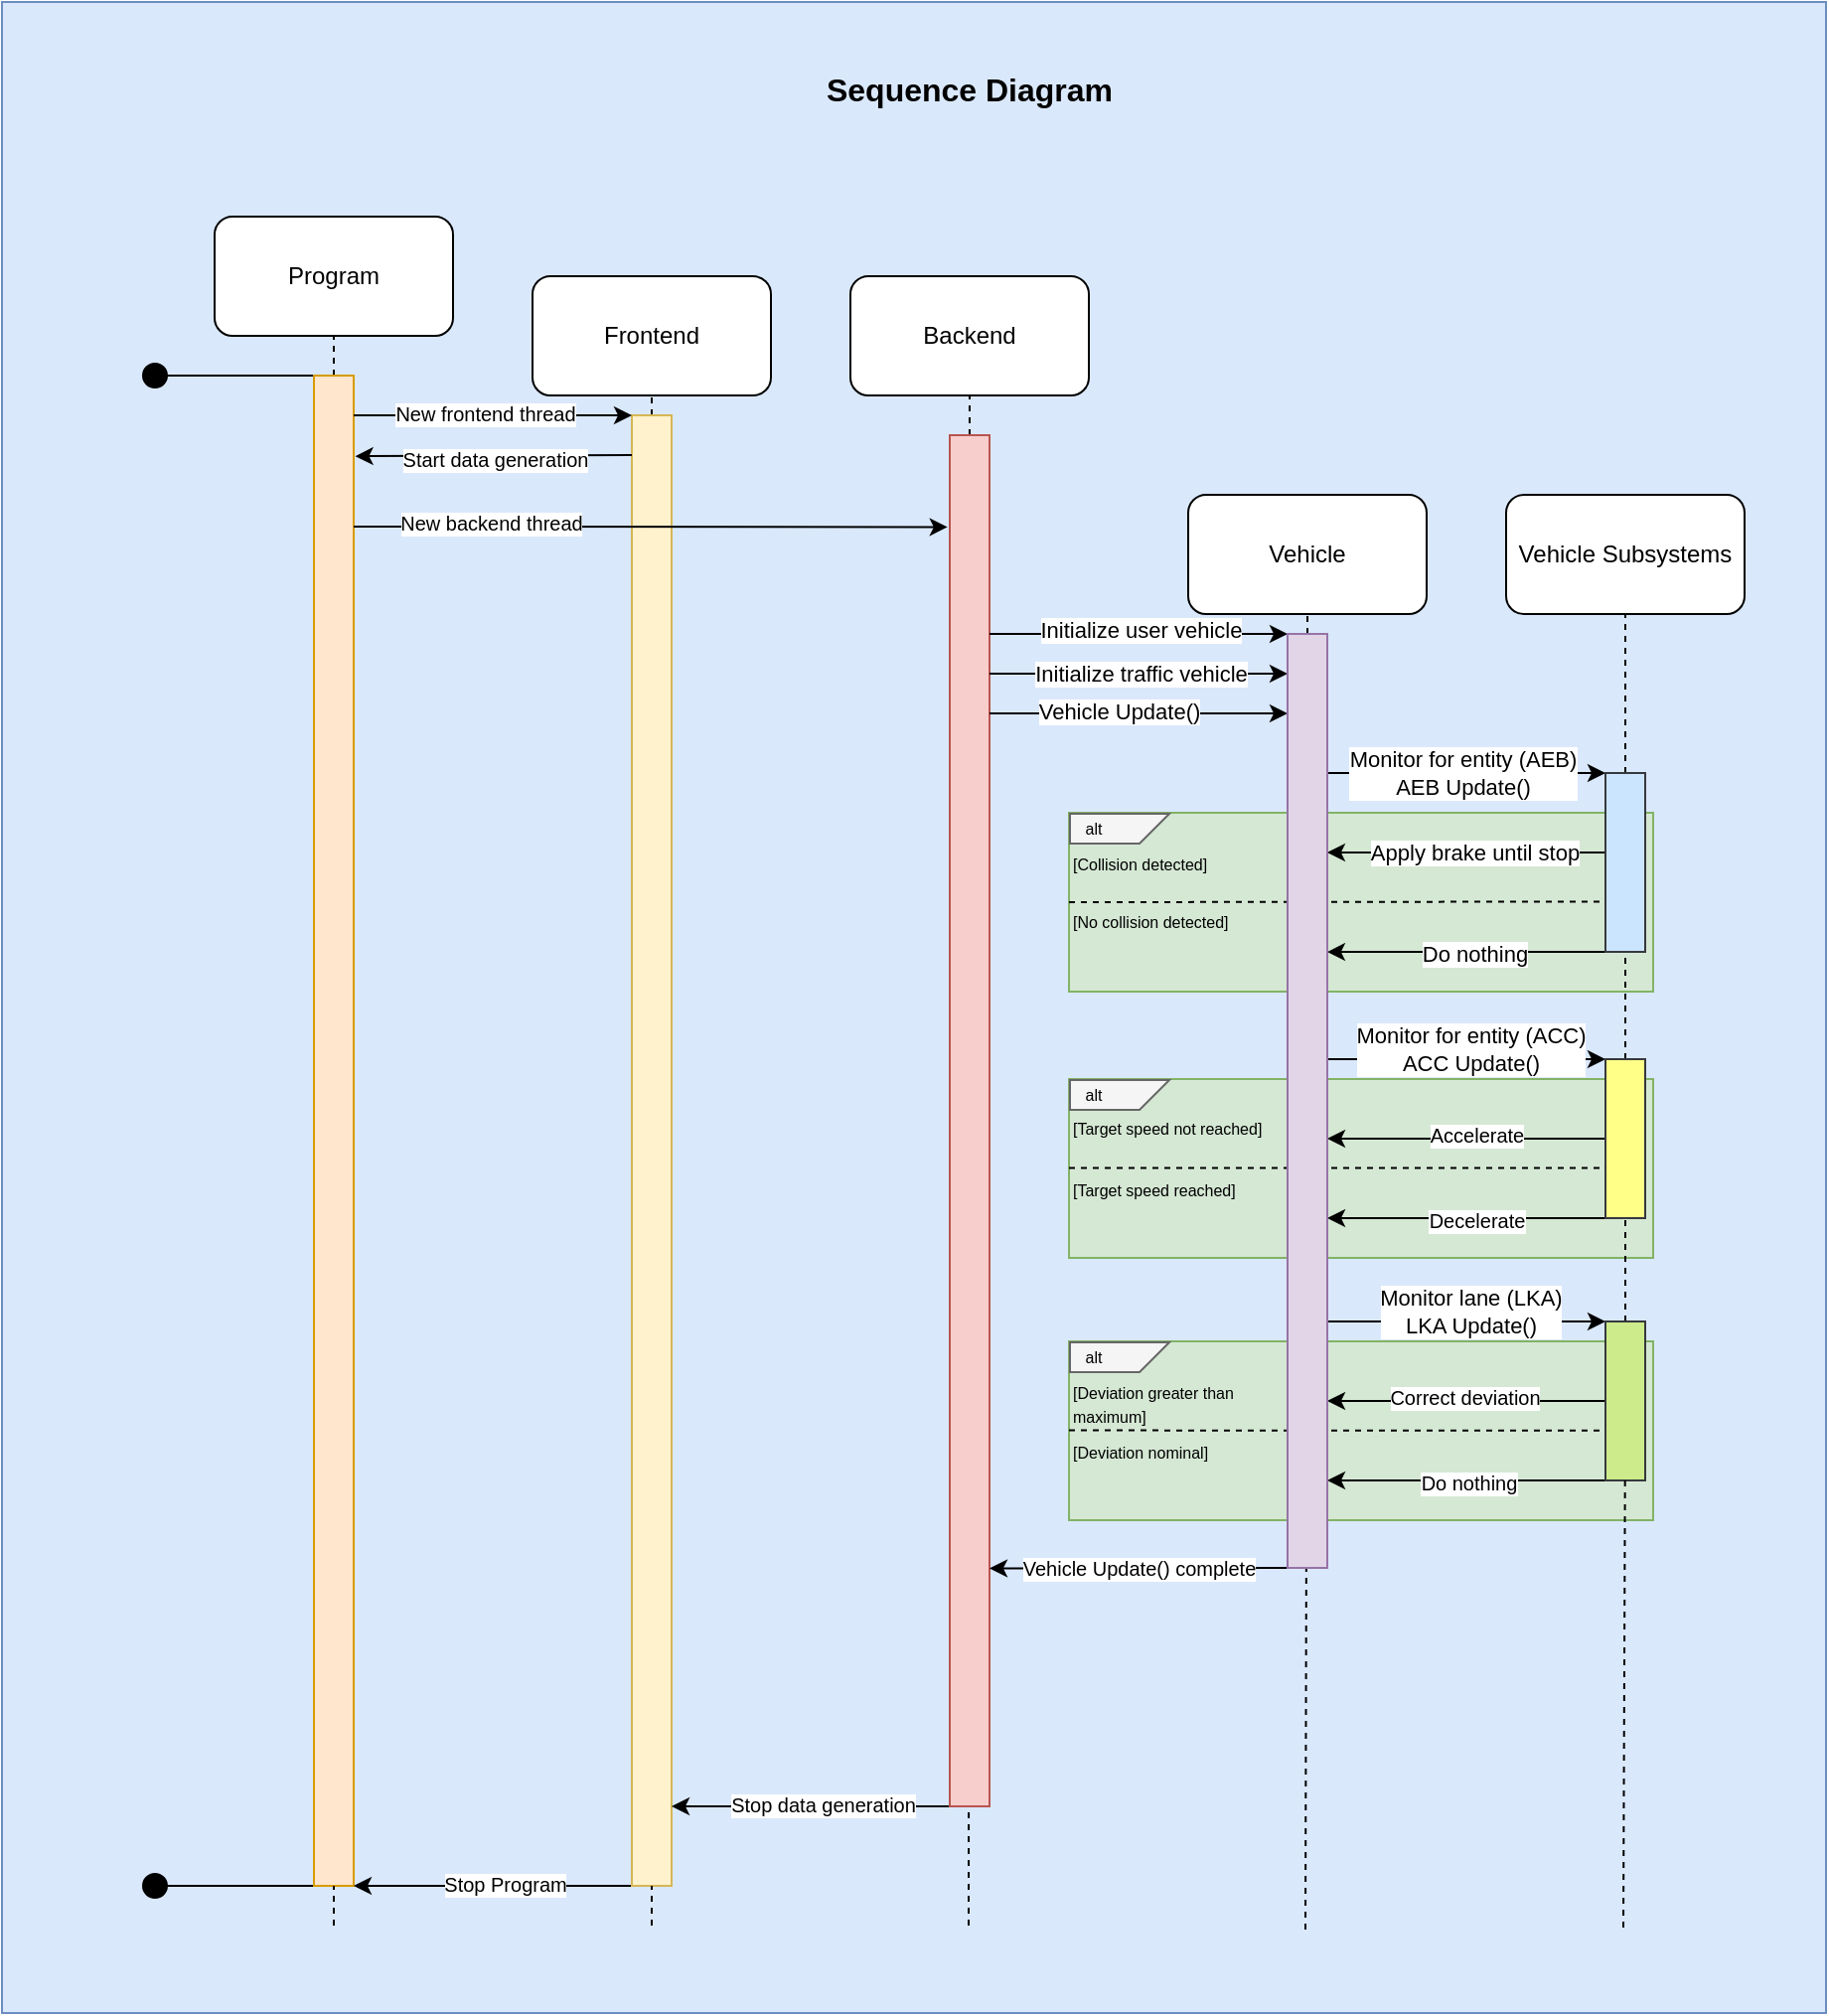 <mxfile version="20.3.0" type="device"><diagram id="_6zH2FbPHHOmtKNRV1mQ" name="Page-1"><mxGraphModel dx="3253" dy="1432" grid="1" gridSize="1" guides="1" tooltips="1" connect="1" arrows="1" fold="1" page="1" pageScale="1" pageWidth="827" pageHeight="1169" math="0" shadow="0"><root><mxCell id="0"/><mxCell id="1" parent="0"/><mxCell id="x0pud7VRjI4DQSaybGjn-161" value="" style="rounded=0;whiteSpace=wrap;html=1;fontSize=10;fillColor=#dae8fc;strokeColor=#6c8ebf;" vertex="1" parent="1"><mxGeometry x="-297" y="2" width="918" height="1012" as="geometry"/></mxCell><mxCell id="x0pud7VRjI4DQSaybGjn-93" value="" style="group" vertex="1" connectable="0" parent="1"><mxGeometry x="240" y="544" width="294" height="90" as="geometry"/></mxCell><mxCell id="x0pud7VRjI4DQSaybGjn-89" value="" style="rounded=0;whiteSpace=wrap;html=1;fontSize=11;fillColor=#d5e8d4;strokeColor=#82b366;" vertex="1" parent="x0pud7VRjI4DQSaybGjn-93"><mxGeometry width="294" height="90" as="geometry"/></mxCell><mxCell id="x0pud7VRjI4DQSaybGjn-90" value="" style="endArrow=none;dashed=1;html=1;rounded=0;strokeWidth=1;fontSize=10;jumpSize=6;entryX=0.982;entryY=0.684;entryDx=0;entryDy=0;exitX=0;exitY=0.5;exitDx=0;exitDy=0;entryPerimeter=0;" edge="1" parent="x0pud7VRjI4DQSaybGjn-93" target="x0pud7VRjI4DQSaybGjn-152"><mxGeometry width="50" height="50" relative="1" as="geometry"><mxPoint y="44.8" as="sourcePoint"/><mxPoint x="294" y="44.8" as="targetPoint"/></mxGeometry></mxCell><mxCell id="x0pud7VRjI4DQSaybGjn-91" value="&lt;font style=&quot;font-size: 8px;&quot;&gt;[Target speed reached]&lt;/font&gt;" style="text;html=1;strokeColor=none;fillColor=none;align=left;verticalAlign=middle;whiteSpace=wrap;rounded=0;fontSize=10;" vertex="1" parent="x0pud7VRjI4DQSaybGjn-93"><mxGeometry y="50" width="100" height="10" as="geometry"/></mxCell><mxCell id="x0pud7VRjI4DQSaybGjn-92" value="[Target speed not reached]" style="text;html=1;strokeColor=none;fillColor=none;align=left;verticalAlign=middle;whiteSpace=wrap;rounded=0;fontSize=8;" vertex="1" parent="x0pud7VRjI4DQSaybGjn-93"><mxGeometry y="20" width="100" height="10" as="geometry"/></mxCell><mxCell id="x0pud7VRjI4DQSaybGjn-142" value="" style="shape=card;whiteSpace=wrap;html=1;fontSize=8;rotation=-90;flipV=1;fillColor=#f5f5f5;strokeColor=#666666;fontColor=#333333;" vertex="1" parent="x0pud7VRjI4DQSaybGjn-93"><mxGeometry x="18" y="-17" width="15" height="50" as="geometry"/></mxCell><mxCell id="x0pud7VRjI4DQSaybGjn-145" value="alt" style="text;html=1;strokeColor=none;fillColor=none;align=center;verticalAlign=middle;whiteSpace=wrap;rounded=0;fontSize=8;" vertex="1" parent="x0pud7VRjI4DQSaybGjn-93"><mxGeometry y="4.5" width="24.5" height="7" as="geometry"/></mxCell><mxCell id="x0pud7VRjI4DQSaybGjn-70" value="" style="rounded=0;whiteSpace=wrap;html=1;fontSize=11;fillColor=#d5e8d4;strokeColor=#82b366;" vertex="1" parent="1"><mxGeometry x="240" y="410" width="294" height="90" as="geometry"/></mxCell><mxCell id="x0pud7VRjI4DQSaybGjn-1" value="Vehicle" style="rounded=1;whiteSpace=wrap;html=1;" vertex="1" parent="1"><mxGeometry x="300" y="250" width="120" height="60" as="geometry"/></mxCell><mxCell id="x0pud7VRjI4DQSaybGjn-5" value="Frontend" style="rounded=1;whiteSpace=wrap;html=1;" vertex="1" parent="1"><mxGeometry x="-30" y="140" width="120" height="60" as="geometry"/></mxCell><mxCell id="x0pud7VRjI4DQSaybGjn-8" value="" style="endArrow=none;dashed=1;html=1;strokeWidth=1;rounded=0;entryX=0.5;entryY=1;entryDx=0;entryDy=0;jumpSize=6;startArrow=none;" edge="1" parent="1" source="x0pud7VRjI4DQSaybGjn-132" target="x0pud7VRjI4DQSaybGjn-5"><mxGeometry width="50" height="50" relative="1" as="geometry"><mxPoint x="30" y="970" as="sourcePoint"/><mxPoint x="50" y="230" as="targetPoint"/></mxGeometry></mxCell><mxCell id="x0pud7VRjI4DQSaybGjn-10" value="" style="endArrow=none;dashed=1;html=1;strokeWidth=1;rounded=0;jumpSize=6;startArrow=none;" edge="1" parent="1" source="x0pud7VRjI4DQSaybGjn-135"><mxGeometry width="50" height="50" relative="1" as="geometry"><mxPoint x="359.5" y="1060" as="sourcePoint"/><mxPoint x="360" y="310" as="targetPoint"/></mxGeometry></mxCell><mxCell id="x0pud7VRjI4DQSaybGjn-30" value="Backend" style="rounded=1;whiteSpace=wrap;html=1;" vertex="1" parent="1"><mxGeometry x="130" y="140" width="120" height="60" as="geometry"/></mxCell><mxCell id="x0pud7VRjI4DQSaybGjn-31" value="" style="endArrow=none;dashed=1;html=1;strokeWidth=1;rounded=0;jumpSize=6;" edge="1" parent="1"><mxGeometry width="50" height="50" relative="1" as="geometry"><mxPoint x="189.5" y="970" as="sourcePoint"/><mxPoint x="190" y="200" as="targetPoint"/></mxGeometry></mxCell><mxCell id="x0pud7VRjI4DQSaybGjn-56" value="Vehicle Subsystems" style="rounded=1;whiteSpace=wrap;html=1;" vertex="1" parent="1"><mxGeometry x="460" y="250" width="120" height="60" as="geometry"/></mxCell><mxCell id="x0pud7VRjI4DQSaybGjn-62" value="" style="endArrow=classic;html=1;rounded=0;strokeWidth=1;fontSize=11;jumpSize=6;entryX=0;entryY=0;entryDx=0;entryDy=0;" edge="1" parent="1" target="x0pud7VRjI4DQSaybGjn-148"><mxGeometry width="50" height="50" relative="1" as="geometry"><mxPoint x="360" y="390" as="sourcePoint"/><mxPoint x="520" y="390" as="targetPoint"/></mxGeometry></mxCell><mxCell id="x0pud7VRjI4DQSaybGjn-63" value="Monitor for entity (AEB)&lt;br&gt;AEB Update()" style="edgeLabel;html=1;align=center;verticalAlign=middle;resizable=0;points=[];fontSize=11;" vertex="1" connectable="0" parent="x0pud7VRjI4DQSaybGjn-62"><mxGeometry x="-0.41" y="-2" relative="1" as="geometry"><mxPoint x="33" y="-2" as="offset"/></mxGeometry></mxCell><mxCell id="x0pud7VRjI4DQSaybGjn-64" value="" style="endArrow=classic;html=1;rounded=0;strokeWidth=1;fontSize=11;jumpSize=6;entryX=0.442;entryY=0.222;entryDx=0;entryDy=0;entryPerimeter=0;" edge="1" parent="1" target="x0pud7VRjI4DQSaybGjn-70"><mxGeometry width="50" height="50" relative="1" as="geometry"><mxPoint x="520" y="430" as="sourcePoint"/><mxPoint x="360" y="430" as="targetPoint"/></mxGeometry></mxCell><mxCell id="x0pud7VRjI4DQSaybGjn-65" value="Apply brake until stop" style="edgeLabel;html=1;align=center;verticalAlign=middle;resizable=0;points=[];fontSize=11;" vertex="1" connectable="0" parent="x0pud7VRjI4DQSaybGjn-64"><mxGeometry x="-0.173" relative="1" as="geometry"><mxPoint x="-14" as="offset"/></mxGeometry></mxCell><mxCell id="x0pud7VRjI4DQSaybGjn-66" value="" style="endArrow=classic;html=1;rounded=0;strokeWidth=1;fontSize=11;jumpSize=6;entryX=0.442;entryY=0.778;entryDx=0;entryDy=0;entryPerimeter=0;" edge="1" parent="1" target="x0pud7VRjI4DQSaybGjn-70"><mxGeometry width="50" height="50" relative="1" as="geometry"><mxPoint x="520" y="480" as="sourcePoint"/><mxPoint x="360" y="480" as="targetPoint"/><Array as="points"><mxPoint x="440" y="480"/></Array></mxGeometry></mxCell><mxCell id="x0pud7VRjI4DQSaybGjn-67" value="Do nothing" style="edgeLabel;html=1;align=center;verticalAlign=middle;resizable=0;points=[];fontSize=11;" vertex="1" connectable="0" parent="x0pud7VRjI4DQSaybGjn-66"><mxGeometry x="-0.209" y="1" relative="1" as="geometry"><mxPoint x="-17" as="offset"/></mxGeometry></mxCell><mxCell id="x0pud7VRjI4DQSaybGjn-68" value="" style="endArrow=classic;html=1;rounded=0;strokeWidth=1;fontSize=11;jumpSize=6;entryX=0;entryY=0;entryDx=0;entryDy=0;" edge="1" parent="1" target="x0pud7VRjI4DQSaybGjn-152"><mxGeometry width="50" height="50" relative="1" as="geometry"><mxPoint x="370" y="534" as="sourcePoint"/><mxPoint x="520" y="534" as="targetPoint"/></mxGeometry></mxCell><mxCell id="x0pud7VRjI4DQSaybGjn-69" value="Monitor for entity (ACC)&lt;br&gt;ACC Update()" style="edgeLabel;html=1;align=center;verticalAlign=middle;resizable=0;points=[];fontSize=11;" vertex="1" connectable="0" parent="x0pud7VRjI4DQSaybGjn-68"><mxGeometry x="-0.184" relative="1" as="geometry"><mxPoint x="15" y="-5" as="offset"/></mxGeometry></mxCell><mxCell id="x0pud7VRjI4DQSaybGjn-71" value="&lt;font style=&quot;font-size: 8px;&quot;&gt;[Collision detected]&lt;/font&gt;" style="text;html=1;strokeColor=none;fillColor=none;align=left;verticalAlign=middle;whiteSpace=wrap;rounded=0;fontSize=10;" vertex="1" parent="1"><mxGeometry x="240" y="430" width="90" height="10" as="geometry"/></mxCell><mxCell id="x0pud7VRjI4DQSaybGjn-72" value="[No collision detected]" style="text;html=1;strokeColor=none;fillColor=none;align=left;verticalAlign=middle;whiteSpace=wrap;rounded=0;fontSize=8;" vertex="1" parent="1"><mxGeometry x="240" y="460" width="90" height="10" as="geometry"/></mxCell><mxCell id="x0pud7VRjI4DQSaybGjn-73" value="" style="endArrow=none;dashed=1;html=1;rounded=0;strokeWidth=1;fontSize=10;jumpSize=6;entryX=0.943;entryY=0.719;entryDx=0;entryDy=0;exitX=0;exitY=0.5;exitDx=0;exitDy=0;entryPerimeter=0;" edge="1" parent="1" source="x0pud7VRjI4DQSaybGjn-70" target="x0pud7VRjI4DQSaybGjn-148"><mxGeometry width="50" height="50" relative="1" as="geometry"><mxPoint x="290" y="490" as="sourcePoint"/><mxPoint x="340" y="440" as="targetPoint"/></mxGeometry></mxCell><mxCell id="x0pud7VRjI4DQSaybGjn-85" value="" style="endArrow=classic;html=1;rounded=0;strokeColor=default;strokeWidth=1;fontSize=10;jumpSize=6;" edge="1" parent="1"><mxGeometry width="50" height="50" relative="1" as="geometry"><mxPoint x="520" y="574" as="sourcePoint"/><mxPoint x="370" y="574" as="targetPoint"/></mxGeometry></mxCell><mxCell id="x0pud7VRjI4DQSaybGjn-87" value="Accelerate" style="edgeLabel;html=1;align=center;verticalAlign=middle;resizable=0;points=[];fontSize=10;" vertex="1" connectable="0" parent="x0pud7VRjI4DQSaybGjn-85"><mxGeometry x="-0.13" y="-2" relative="1" as="geometry"><mxPoint x="-10" as="offset"/></mxGeometry></mxCell><mxCell id="x0pud7VRjI4DQSaybGjn-86" value="" style="endArrow=classic;html=1;rounded=0;strokeColor=default;strokeWidth=1;fontSize=10;jumpSize=6;" edge="1" parent="1"><mxGeometry width="50" height="50" relative="1" as="geometry"><mxPoint x="520" y="614" as="sourcePoint"/><mxPoint x="370" y="614" as="targetPoint"/></mxGeometry></mxCell><mxCell id="x0pud7VRjI4DQSaybGjn-88" value="Decelerate" style="edgeLabel;html=1;align=center;verticalAlign=middle;resizable=0;points=[];fontSize=10;" vertex="1" connectable="0" parent="x0pud7VRjI4DQSaybGjn-86"><mxGeometry x="0.105" y="1" relative="1" as="geometry"><mxPoint x="8" as="offset"/></mxGeometry></mxCell><mxCell id="x0pud7VRjI4DQSaybGjn-106" value="" style="group" vertex="1" connectable="0" parent="1"><mxGeometry x="240" y="676" width="294" height="90" as="geometry"/></mxCell><mxCell id="x0pud7VRjI4DQSaybGjn-107" value="" style="rounded=0;whiteSpace=wrap;html=1;fontSize=11;fillColor=#d5e8d4;strokeColor=#82b366;" vertex="1" parent="x0pud7VRjI4DQSaybGjn-106"><mxGeometry width="294" height="90" as="geometry"/></mxCell><mxCell id="x0pud7VRjI4DQSaybGjn-108" value="" style="endArrow=none;dashed=1;html=1;rounded=0;strokeWidth=1;fontSize=10;jumpSize=6;entryX=1.017;entryY=0.686;entryDx=0;entryDy=0;exitX=0;exitY=0.5;exitDx=0;exitDy=0;entryPerimeter=0;" edge="1" parent="x0pud7VRjI4DQSaybGjn-106" target="x0pud7VRjI4DQSaybGjn-153"><mxGeometry width="50" height="50" relative="1" as="geometry"><mxPoint y="44.8" as="sourcePoint"/><mxPoint x="294" y="44.8" as="targetPoint"/></mxGeometry></mxCell><mxCell id="x0pud7VRjI4DQSaybGjn-109" value="&lt;font style=&quot;font-size: 8px;&quot;&gt;[Deviation nominal]&lt;/font&gt;" style="text;html=1;strokeColor=none;fillColor=none;align=left;verticalAlign=middle;whiteSpace=wrap;rounded=0;fontSize=10;" vertex="1" parent="x0pud7VRjI4DQSaybGjn-106"><mxGeometry y="50" width="80" height="10" as="geometry"/></mxCell><mxCell id="x0pud7VRjI4DQSaybGjn-110" value="&lt;font style=&quot;font-size: 8px;&quot;&gt;[Deviation greater than maximum]&lt;/font&gt;" style="text;html=1;strokeColor=none;fillColor=none;align=left;verticalAlign=middle;whiteSpace=wrap;rounded=0;fontSize=10;" vertex="1" parent="x0pud7VRjI4DQSaybGjn-106"><mxGeometry y="26" width="120" height="10" as="geometry"/></mxCell><mxCell id="x0pud7VRjI4DQSaybGjn-141" value="" style="shape=card;whiteSpace=wrap;html=1;fontSize=8;rotation=-90;flipV=1;fillColor=#f5f5f5;strokeColor=#666666;fontColor=#333333;" vertex="1" parent="x0pud7VRjI4DQSaybGjn-106"><mxGeometry x="18" y="-17" width="15" height="50" as="geometry"/></mxCell><mxCell id="x0pud7VRjI4DQSaybGjn-146" value="alt" style="text;html=1;strokeColor=none;fillColor=none;align=center;verticalAlign=middle;whiteSpace=wrap;rounded=0;fontSize=8;" vertex="1" parent="x0pud7VRjI4DQSaybGjn-106"><mxGeometry y="4.5" width="24.5" height="7" as="geometry"/></mxCell><mxCell id="x0pud7VRjI4DQSaybGjn-111" value="" style="endArrow=classic;html=1;rounded=0;strokeWidth=1;fontSize=11;jumpSize=6;" edge="1" parent="1"><mxGeometry width="50" height="50" relative="1" as="geometry"><mxPoint x="370" y="666" as="sourcePoint"/><mxPoint x="510" y="666" as="targetPoint"/></mxGeometry></mxCell><mxCell id="x0pud7VRjI4DQSaybGjn-112" value="Monitor lane (LKA)&lt;br&gt;LKA Update()" style="edgeLabel;html=1;align=center;verticalAlign=middle;resizable=0;points=[];fontSize=11;" vertex="1" connectable="0" parent="x0pud7VRjI4DQSaybGjn-111"><mxGeometry x="-0.184" relative="1" as="geometry"><mxPoint x="15" y="-5" as="offset"/></mxGeometry></mxCell><mxCell id="x0pud7VRjI4DQSaybGjn-113" value="" style="endArrow=classic;html=1;rounded=0;strokeColor=default;strokeWidth=1;fontSize=10;jumpSize=6;" edge="1" parent="1"><mxGeometry width="50" height="50" relative="1" as="geometry"><mxPoint x="510" y="706" as="sourcePoint"/><mxPoint x="370" y="706" as="targetPoint"/></mxGeometry></mxCell><mxCell id="x0pud7VRjI4DQSaybGjn-114" value="Correct deviation" style="edgeLabel;html=1;align=center;verticalAlign=middle;resizable=0;points=[];fontSize=10;" vertex="1" connectable="0" parent="x0pud7VRjI4DQSaybGjn-113"><mxGeometry x="-0.13" y="-2" relative="1" as="geometry"><mxPoint x="-10" as="offset"/></mxGeometry></mxCell><mxCell id="x0pud7VRjI4DQSaybGjn-115" value="" style="endArrow=classic;html=1;rounded=0;strokeColor=default;strokeWidth=1;fontSize=10;jumpSize=6;" edge="1" parent="1"><mxGeometry width="50" height="50" relative="1" as="geometry"><mxPoint x="510" y="746" as="sourcePoint"/><mxPoint x="370" y="746" as="targetPoint"/></mxGeometry></mxCell><mxCell id="x0pud7VRjI4DQSaybGjn-116" value="Do nothing" style="edgeLabel;html=1;align=center;verticalAlign=middle;resizable=0;points=[];fontSize=10;" vertex="1" connectable="0" parent="x0pud7VRjI4DQSaybGjn-115"><mxGeometry x="0.105" y="1" relative="1" as="geometry"><mxPoint x="8" as="offset"/></mxGeometry></mxCell><mxCell id="x0pud7VRjI4DQSaybGjn-117" value="Program" style="rounded=1;whiteSpace=wrap;html=1;" vertex="1" parent="1"><mxGeometry x="-190" y="110" width="120" height="60" as="geometry"/></mxCell><mxCell id="x0pud7VRjI4DQSaybGjn-118" value="" style="endArrow=none;dashed=1;html=1;strokeWidth=1;rounded=0;entryX=0.5;entryY=1;entryDx=0;entryDy=0;jumpSize=6;startArrow=none;" edge="1" parent="1" target="x0pud7VRjI4DQSaybGjn-117" source="x0pud7VRjI4DQSaybGjn-130"><mxGeometry width="50" height="50" relative="1" as="geometry"><mxPoint x="-130" y="970.0" as="sourcePoint"/><mxPoint x="-110" y="230" as="targetPoint"/></mxGeometry></mxCell><mxCell id="x0pud7VRjI4DQSaybGjn-125" value="" style="endArrow=oval;html=1;rounded=0;strokeColor=default;strokeWidth=1;fontSize=10;jumpSize=6;endFill=1;startSize=6;endSize=12;" edge="1" parent="1"><mxGeometry width="50" height="50" relative="1" as="geometry"><mxPoint x="-130" y="950" as="sourcePoint"/><mxPoint x="-220" y="950" as="targetPoint"/></mxGeometry></mxCell><mxCell id="x0pud7VRjI4DQSaybGjn-127" value="" style="endArrow=oval;html=1;rounded=0;strokeColor=default;strokeWidth=1;fontSize=10;jumpSize=6;endFill=1;startSize=6;endSize=12;" edge="1" parent="1"><mxGeometry width="50" height="50" relative="1" as="geometry"><mxPoint x="-130" y="190.0" as="sourcePoint"/><mxPoint x="-220" y="190.0" as="targetPoint"/></mxGeometry></mxCell><mxCell id="x0pud7VRjI4DQSaybGjn-130" value="" style="rounded=0;whiteSpace=wrap;html=1;fontSize=10;fillColor=#ffe6cc;strokeColor=#d79b00;" vertex="1" parent="1"><mxGeometry x="-140" y="190" width="20" height="760" as="geometry"/></mxCell><mxCell id="x0pud7VRjI4DQSaybGjn-131" value="" style="endArrow=none;dashed=1;html=1;strokeWidth=1;rounded=0;entryX=0.5;entryY=1;entryDx=0;entryDy=0;jumpSize=6;" edge="1" parent="1" target="x0pud7VRjI4DQSaybGjn-130"><mxGeometry width="50" height="50" relative="1" as="geometry"><mxPoint x="-130" y="970.0" as="sourcePoint"/><mxPoint x="-130" y="170" as="targetPoint"/></mxGeometry></mxCell><mxCell id="x0pud7VRjI4DQSaybGjn-123" value="" style="endArrow=classic;html=1;rounded=0;strokeColor=default;strokeWidth=1;fontSize=10;jumpSize=6;" edge="1" parent="1"><mxGeometry width="50" height="50" relative="1" as="geometry"><mxPoint x="30.0" y="950" as="sourcePoint"/><mxPoint x="-120" y="950" as="targetPoint"/></mxGeometry></mxCell><mxCell id="x0pud7VRjI4DQSaybGjn-124" value="Stop Program" style="edgeLabel;html=1;align=center;verticalAlign=middle;resizable=0;points=[];fontSize=10;" vertex="1" connectable="0" parent="x0pud7VRjI4DQSaybGjn-123"><mxGeometry x="0.095" y="-1" relative="1" as="geometry"><mxPoint x="8" as="offset"/></mxGeometry></mxCell><mxCell id="x0pud7VRjI4DQSaybGjn-132" value="" style="rounded=0;whiteSpace=wrap;html=1;fontSize=10;fillColor=#fff2cc;strokeColor=#d6b656;" vertex="1" parent="1"><mxGeometry x="20" y="210" width="20" height="740" as="geometry"/></mxCell><mxCell id="x0pud7VRjI4DQSaybGjn-133" value="" style="endArrow=none;dashed=1;html=1;strokeWidth=1;rounded=0;entryX=0.5;entryY=1;entryDx=0;entryDy=0;jumpSize=6;" edge="1" parent="1" target="x0pud7VRjI4DQSaybGjn-132"><mxGeometry width="50" height="50" relative="1" as="geometry"><mxPoint x="30" y="970" as="sourcePoint"/><mxPoint x="30" y="200" as="targetPoint"/></mxGeometry></mxCell><mxCell id="x0pud7VRjI4DQSaybGjn-128" value="" style="endArrow=classic;html=1;rounded=0;strokeColor=default;strokeWidth=1;fontSize=10;startSize=6;endSize=6;jumpSize=6;" edge="1" parent="1"><mxGeometry width="50" height="50" relative="1" as="geometry"><mxPoint x="-120" y="210" as="sourcePoint"/><mxPoint x="20" y="210" as="targetPoint"/></mxGeometry></mxCell><mxCell id="x0pud7VRjI4DQSaybGjn-129" value="New frontend thread" style="edgeLabel;html=1;align=center;verticalAlign=middle;resizable=0;points=[];fontSize=10;" vertex="1" connectable="0" parent="x0pud7VRjI4DQSaybGjn-128"><mxGeometry x="-0.59" y="1" relative="1" as="geometry"><mxPoint x="37" as="offset"/></mxGeometry></mxCell><mxCell id="x0pud7VRjI4DQSaybGjn-121" value="" style="endArrow=classic;html=1;rounded=0;strokeColor=default;strokeWidth=1;fontSize=10;jumpSize=6;" edge="1" parent="1"><mxGeometry width="50" height="50" relative="1" as="geometry"><mxPoint x="190" y="910" as="sourcePoint"/><mxPoint x="40" y="910" as="targetPoint"/></mxGeometry></mxCell><mxCell id="x0pud7VRjI4DQSaybGjn-122" value="Stop data generation" style="edgeLabel;html=1;align=center;verticalAlign=middle;resizable=0;points=[];fontSize=10;" vertex="1" connectable="0" parent="x0pud7VRjI4DQSaybGjn-121"><mxGeometry x="0.095" y="-1" relative="1" as="geometry"><mxPoint x="8" as="offset"/></mxGeometry></mxCell><mxCell id="x0pud7VRjI4DQSaybGjn-134" value="" style="rounded=0;whiteSpace=wrap;html=1;fontSize=10;fillColor=#f8cecc;strokeColor=#b85450;" vertex="1" parent="1"><mxGeometry x="180" y="220" width="20" height="690" as="geometry"/></mxCell><mxCell id="x0pud7VRjI4DQSaybGjn-136" value="" style="endArrow=none;dashed=1;html=1;strokeWidth=1;rounded=0;jumpSize=6;" edge="1" parent="1" target="x0pud7VRjI4DQSaybGjn-135"><mxGeometry width="50" height="50" relative="1" as="geometry"><mxPoint x="359" y="972" as="sourcePoint"/><mxPoint x="360" y="310" as="targetPoint"/></mxGeometry></mxCell><mxCell id="x0pud7VRjI4DQSaybGjn-137" value="" style="endArrow=classic;html=1;rounded=0;strokeColor=default;strokeWidth=1;fontSize=10;startSize=6;endSize=6;jumpSize=6;exitX=0.5;exitY=1;exitDx=0;exitDy=0;entryX=1;entryY=0.638;entryDx=0;entryDy=0;entryPerimeter=0;" edge="1" parent="1"><mxGeometry width="50" height="50" relative="1" as="geometry"><mxPoint x="360" y="790" as="sourcePoint"/><mxPoint x="200" y="790.22" as="targetPoint"/></mxGeometry></mxCell><mxCell id="x0pud7VRjI4DQSaybGjn-138" value="Vehicle Update() complete" style="edgeLabel;html=1;align=center;verticalAlign=middle;resizable=0;points=[];fontSize=10;" vertex="1" connectable="0" parent="x0pud7VRjI4DQSaybGjn-137"><mxGeometry x="0.275" relative="1" as="geometry"><mxPoint x="17" as="offset"/></mxGeometry></mxCell><mxCell id="x0pud7VRjI4DQSaybGjn-77" value="" style="endArrow=classic;html=1;rounded=0;strokeWidth=1;fontSize=11;jumpSize=6;" edge="1" parent="1"><mxGeometry width="50" height="50" relative="1" as="geometry"><mxPoint x="200" y="320" as="sourcePoint"/><mxPoint x="350" y="320" as="targetPoint"/></mxGeometry></mxCell><mxCell id="x0pud7VRjI4DQSaybGjn-78" value="Initialize user vehicle" style="edgeLabel;html=1;align=center;verticalAlign=middle;resizable=0;points=[];fontSize=11;" vertex="1" connectable="0" parent="x0pud7VRjI4DQSaybGjn-77"><mxGeometry x="-0.165" y="2" relative="1" as="geometry"><mxPoint x="13" as="offset"/></mxGeometry></mxCell><mxCell id="x0pud7VRjI4DQSaybGjn-38" value="" style="endArrow=classic;html=1;rounded=0;strokeWidth=1;fontSize=11;jumpSize=6;" edge="1" parent="1"><mxGeometry width="50" height="50" relative="1" as="geometry"><mxPoint x="200" y="340" as="sourcePoint"/><mxPoint x="350" y="340" as="targetPoint"/></mxGeometry></mxCell><mxCell id="x0pud7VRjI4DQSaybGjn-39" value="Initialize traffic vehicle" style="edgeLabel;html=1;align=center;verticalAlign=middle;resizable=0;points=[];fontSize=11;" vertex="1" connectable="0" parent="x0pud7VRjI4DQSaybGjn-38"><mxGeometry x="-0.184" y="-1" relative="1" as="geometry"><mxPoint x="15" y="-1" as="offset"/></mxGeometry></mxCell><mxCell id="x0pud7VRjI4DQSaybGjn-50" value="" style="endArrow=classic;html=1;rounded=0;strokeWidth=1;fontSize=11;jumpSize=6;" edge="1" parent="1"><mxGeometry width="50" height="50" relative="1" as="geometry"><mxPoint x="200" y="360" as="sourcePoint"/><mxPoint x="350" y="360" as="targetPoint"/></mxGeometry></mxCell><mxCell id="x0pud7VRjI4DQSaybGjn-51" value="Vehicle Update()" style="edgeLabel;html=1;align=center;verticalAlign=middle;resizable=0;points=[];fontSize=11;" vertex="1" connectable="0" parent="x0pud7VRjI4DQSaybGjn-50"><mxGeometry x="0.179" y="1" relative="1" as="geometry"><mxPoint x="-24" as="offset"/></mxGeometry></mxCell><mxCell id="x0pud7VRjI4DQSaybGjn-135" value="" style="rounded=0;whiteSpace=wrap;html=1;fontSize=10;fillColor=#e1d5e7;strokeColor=#9673a6;" vertex="1" parent="1"><mxGeometry x="350" y="320" width="20" height="470" as="geometry"/></mxCell><mxCell id="x0pud7VRjI4DQSaybGjn-57" value="" style="endArrow=none;dashed=1;html=1;strokeWidth=1;rounded=0;jumpSize=6;startArrow=none;" edge="1" parent="1" source="x0pud7VRjI4DQSaybGjn-153"><mxGeometry width="50" height="50" relative="1" as="geometry"><mxPoint x="519.5" y="1060" as="sourcePoint"/><mxPoint x="520" y="310" as="targetPoint"/></mxGeometry></mxCell><mxCell id="x0pud7VRjI4DQSaybGjn-143" value="" style="shape=card;whiteSpace=wrap;html=1;fontSize=8;rotation=-90;flipV=1;fillColor=#f5f5f5;strokeColor=#666666;fontColor=#333333;" vertex="1" parent="1"><mxGeometry x="258" y="393" width="15" height="50" as="geometry"/></mxCell><mxCell id="x0pud7VRjI4DQSaybGjn-144" value="alt" style="text;html=1;strokeColor=none;fillColor=none;align=center;verticalAlign=middle;whiteSpace=wrap;rounded=0;fontSize=8;" vertex="1" parent="1"><mxGeometry x="240" y="414" width="24.5" height="7" as="geometry"/></mxCell><mxCell id="x0pud7VRjI4DQSaybGjn-148" value="" style="rounded=0;whiteSpace=wrap;html=1;fontSize=8;fillColor=#cce5ff;strokeColor=#36393d;" vertex="1" parent="1"><mxGeometry x="510" y="390" width="20" height="90" as="geometry"/></mxCell><mxCell id="x0pud7VRjI4DQSaybGjn-152" value="" style="rounded=0;whiteSpace=wrap;html=1;fontSize=8;fillColor=#ffff88;strokeColor=#36393d;" vertex="1" parent="1"><mxGeometry x="510" y="534" width="20" height="80" as="geometry"/></mxCell><mxCell id="x0pud7VRjI4DQSaybGjn-153" value="" style="rounded=0;whiteSpace=wrap;html=1;fontSize=8;fillColor=#cdeb8b;strokeColor=#36393d;" vertex="1" parent="1"><mxGeometry x="510" y="666" width="20" height="80" as="geometry"/></mxCell><mxCell id="x0pud7VRjI4DQSaybGjn-154" value="" style="endArrow=none;dashed=1;html=1;strokeWidth=1;rounded=0;jumpSize=6;" edge="1" parent="1" target="x0pud7VRjI4DQSaybGjn-153"><mxGeometry width="50" height="50" relative="1" as="geometry"><mxPoint x="519" y="971" as="sourcePoint"/><mxPoint x="520" y="310" as="targetPoint"/></mxGeometry></mxCell><mxCell id="x0pud7VRjI4DQSaybGjn-156" value="Sequence Diagram" style="text;html=1;strokeColor=none;fillColor=none;align=center;verticalAlign=middle;whiteSpace=wrap;rounded=0;fontSize=16;fontStyle=1" vertex="1" parent="1"><mxGeometry x="65" y="31" width="250" height="30" as="geometry"/></mxCell><mxCell id="x0pud7VRjI4DQSaybGjn-157" value="" style="endArrow=classic;html=1;rounded=0;strokeColor=default;strokeWidth=1;fontSize=16;startSize=6;endSize=6;jumpSize=6;entryX=1.04;entryY=0.067;entryDx=0;entryDy=0;entryPerimeter=0;exitX=0;exitY=0.041;exitDx=0;exitDy=0;exitPerimeter=0;" edge="1" parent="1"><mxGeometry width="50" height="50" relative="1" as="geometry"><mxPoint x="20" y="230.0" as="sourcePoint"/><mxPoint x="-119.2" y="230.58" as="targetPoint"/></mxGeometry></mxCell><mxCell id="x0pud7VRjI4DQSaybGjn-158" value="Start data generation" style="edgeLabel;html=1;align=center;verticalAlign=middle;resizable=0;points=[];fontSize=10;" vertex="1" connectable="0" parent="x0pud7VRjI4DQSaybGjn-157"><mxGeometry x="0.26" y="1" relative="1" as="geometry"><mxPoint x="18" as="offset"/></mxGeometry></mxCell><mxCell id="x0pud7VRjI4DQSaybGjn-159" value="" style="endArrow=classic;html=1;rounded=0;strokeColor=default;strokeWidth=1;fontSize=10;startSize=6;endSize=6;jumpSize=6;exitX=1;exitY=0.1;exitDx=0;exitDy=0;exitPerimeter=0;entryX=-0.056;entryY=0.067;entryDx=0;entryDy=0;entryPerimeter=0;" edge="1" parent="1" source="x0pud7VRjI4DQSaybGjn-130" target="x0pud7VRjI4DQSaybGjn-134"><mxGeometry width="50" height="50" relative="1" as="geometry"><mxPoint x="-40" y="360" as="sourcePoint"/><mxPoint x="170" y="260" as="targetPoint"/></mxGeometry></mxCell><mxCell id="x0pud7VRjI4DQSaybGjn-160" value="New backend thread" style="edgeLabel;html=1;align=center;verticalAlign=middle;resizable=0;points=[];fontSize=10;" vertex="1" connectable="0" parent="x0pud7VRjI4DQSaybGjn-159"><mxGeometry x="-0.743" relative="1" as="geometry"><mxPoint x="30" y="-2" as="offset"/></mxGeometry></mxCell></root></mxGraphModel></diagram></mxfile>